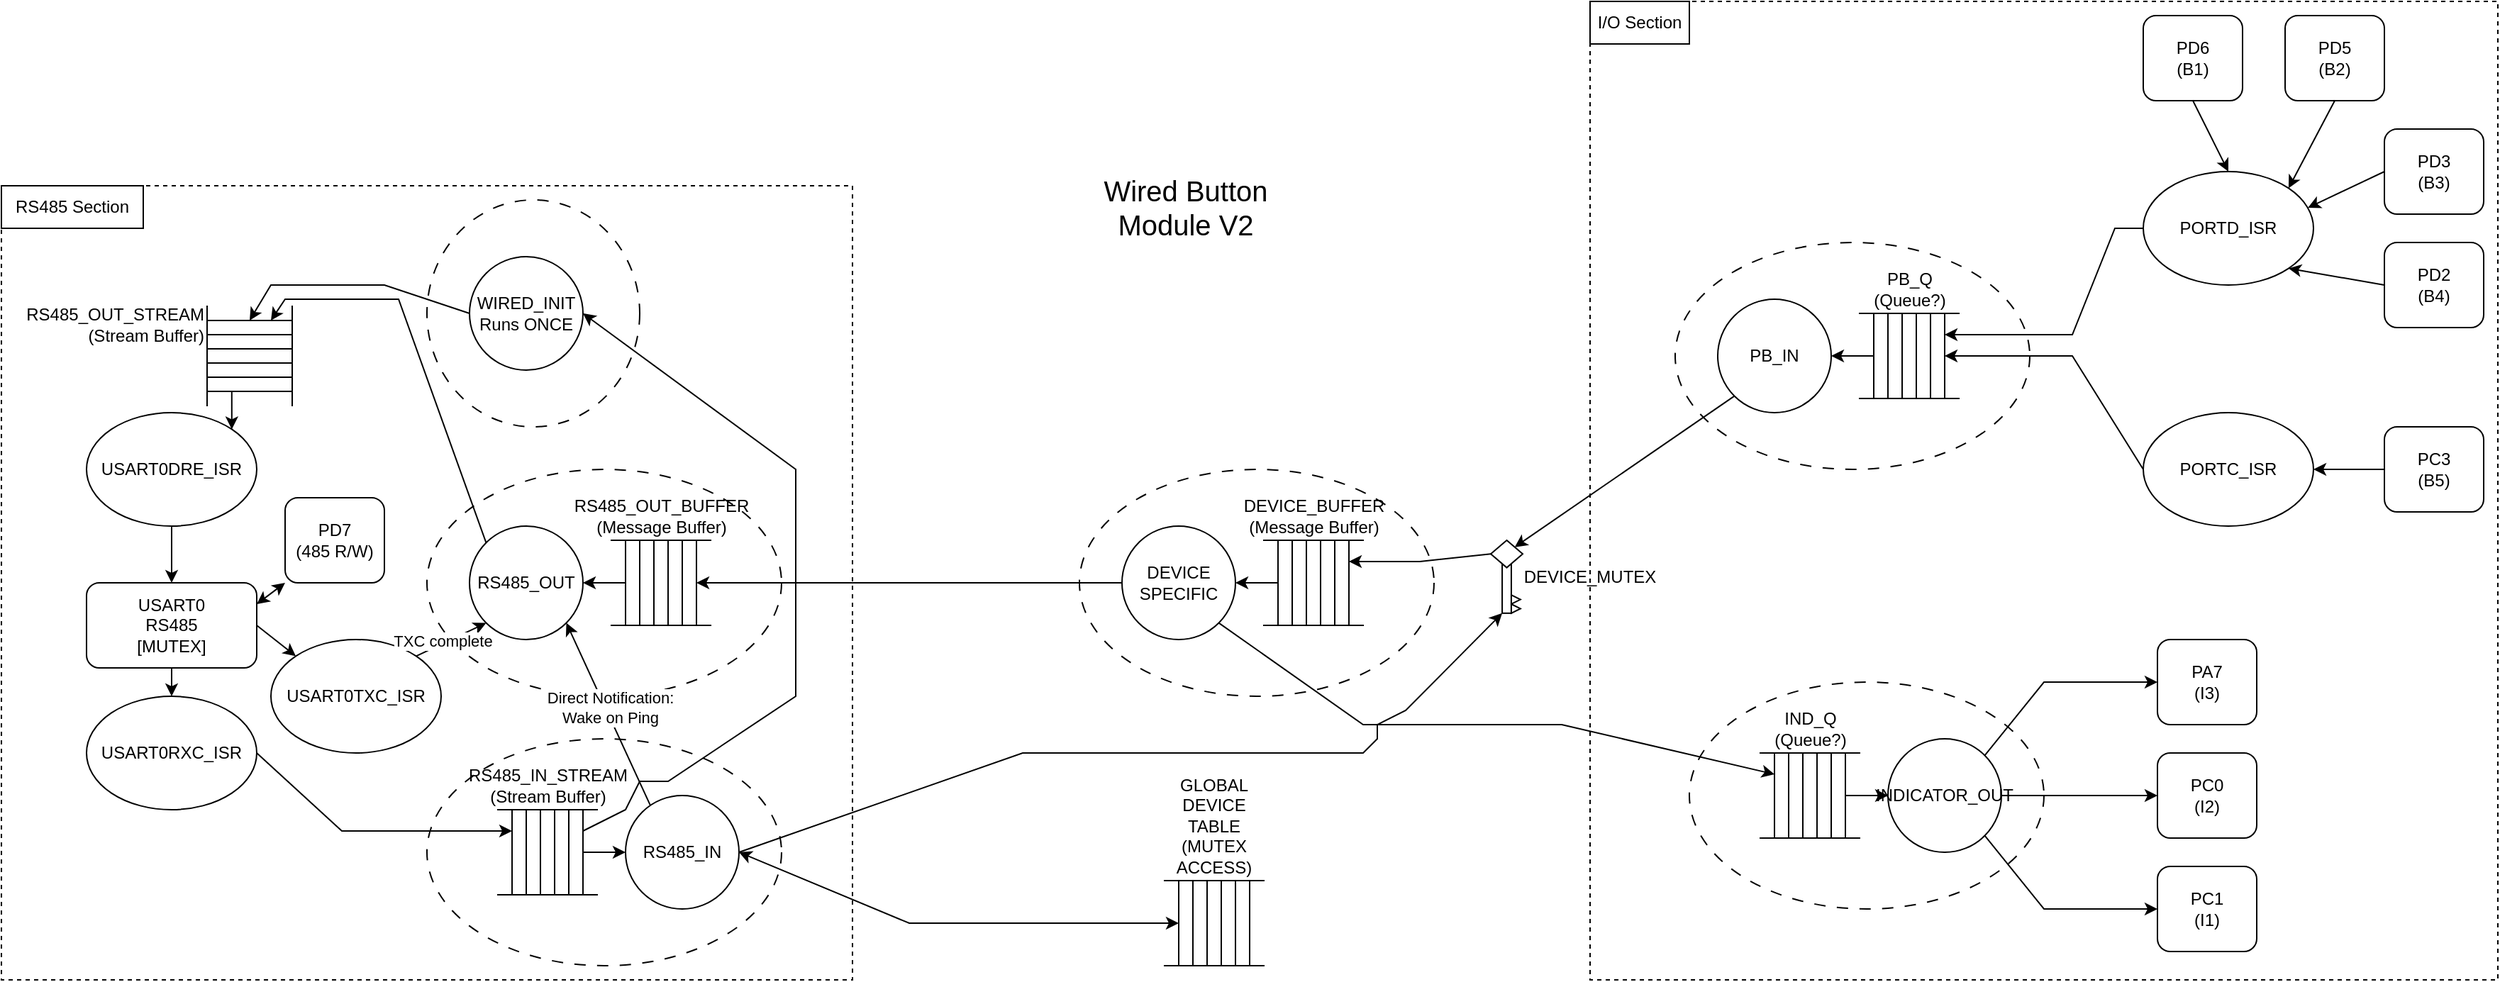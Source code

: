 <mxfile version="24.2.5" type="device">
  <diagram name="Page-1" id="CDOxSwhlgjnc3lKkndTh">
    <mxGraphModel dx="2150" dy="2321" grid="1" gridSize="10" guides="1" tooltips="1" connect="1" arrows="1" fold="1" page="1" pageScale="1" pageWidth="1100" pageHeight="850" math="0" shadow="0">
      <root>
        <mxCell id="0" />
        <mxCell id="1" parent="0" />
        <mxCell id="HfPcpZgXZQoJjn3XZfNg-179" value="" style="rounded=0;whiteSpace=wrap;html=1;fillColor=none;dashed=1;" parent="1" vertex="1">
          <mxGeometry x="1080" y="-930" width="640" height="690" as="geometry" />
        </mxCell>
        <mxCell id="HfPcpZgXZQoJjn3XZfNg-87" value="" style="whiteSpace=wrap;html=1;dashed=1;fillColor=none;" parent="1" vertex="1">
          <mxGeometry x="-40" y="-800" width="600" height="560" as="geometry" />
        </mxCell>
        <mxCell id="HfPcpZgXZQoJjn3XZfNg-63" style="rounded=0;orthogonalLoop=1;jettySize=auto;html=1;exitX=1;exitY=0.5;exitDx=0;exitDy=0;entryX=0;entryY=0;entryDx=0;entryDy=0;" parent="1" source="HfPcpZgXZQoJjn3XZfNg-12" target="HfPcpZgXZQoJjn3XZfNg-62" edge="1">
          <mxGeometry relative="1" as="geometry" />
        </mxCell>
        <mxCell id="HfPcpZgXZQoJjn3XZfNg-12" value="USART0&lt;div&gt;RS485&lt;/div&gt;&lt;div&gt;[MUTEX]&lt;/div&gt;" style="rounded=1;whiteSpace=wrap;html=1;movable=1;resizable=1;rotatable=1;deletable=1;editable=1;locked=0;connectable=1;" parent="1" vertex="1">
          <mxGeometry x="20" y="-520" width="120" height="60" as="geometry" />
        </mxCell>
        <mxCell id="HfPcpZgXZQoJjn3XZfNg-15" value="x" style="group" parent="1" vertex="1" connectable="0">
          <mxGeometry x="260" y="-600" width="250" height="160" as="geometry" />
        </mxCell>
        <mxCell id="HfPcpZgXZQoJjn3XZfNg-1" value="" style="ellipse;whiteSpace=wrap;html=1;dashed=1;dashPattern=8 8;flipH=0;movable=1;resizable=1;rotatable=1;deletable=1;editable=1;locked=0;connectable=1;container=0;" parent="HfPcpZgXZQoJjn3XZfNg-15" vertex="1">
          <mxGeometry width="250" height="160" as="geometry" />
        </mxCell>
        <mxCell id="HfPcpZgXZQoJjn3XZfNg-10" value="RS485_OUT" style="ellipse;whiteSpace=wrap;html=1;aspect=fixed;flipH=0;movable=1;resizable=1;rotatable=1;deletable=1;editable=1;locked=0;connectable=1;container=0;" parent="HfPcpZgXZQoJjn3XZfNg-15" vertex="1">
          <mxGeometry x="30" y="40" width="80" height="80" as="geometry" />
        </mxCell>
        <mxCell id="HfPcpZgXZQoJjn3XZfNg-11" value="" style="endArrow=classic;html=1;rounded=0;movable=1;resizable=1;rotatable=1;deletable=1;editable=1;locked=0;connectable=1;" parent="HfPcpZgXZQoJjn3XZfNg-15" edge="1">
          <mxGeometry width="50" height="50" relative="1" as="geometry">
            <mxPoint x="140" y="80" as="sourcePoint" />
            <mxPoint x="110" y="80" as="targetPoint" />
          </mxGeometry>
        </mxCell>
        <mxCell id="HfPcpZgXZQoJjn3XZfNg-3" value="" style="rounded=0;whiteSpace=wrap;html=1;movable=1;resizable=1;rotatable=1;deletable=1;editable=1;locked=0;connectable=1;container=0;" parent="HfPcpZgXZQoJjn3XZfNg-15" vertex="1">
          <mxGeometry x="140" y="50" width="10" height="60" as="geometry" />
        </mxCell>
        <mxCell id="HfPcpZgXZQoJjn3XZfNg-4" value="" style="rounded=0;whiteSpace=wrap;html=1;movable=1;resizable=1;rotatable=1;deletable=1;editable=1;locked=0;connectable=1;container=0;" parent="HfPcpZgXZQoJjn3XZfNg-15" vertex="1">
          <mxGeometry x="150" y="50" width="10" height="60" as="geometry" />
        </mxCell>
        <mxCell id="HfPcpZgXZQoJjn3XZfNg-5" value="RS485_OUT_BUFFER&lt;br&gt;(Message Buffer&lt;span style=&quot;background-color: initial;&quot;&gt;)&lt;/span&gt;" style="rounded=0;movable=1;resizable=1;rotatable=1;deletable=1;editable=1;locked=0;connectable=1;labelPosition=center;verticalLabelPosition=top;align=center;verticalAlign=bottom;html=1;container=0;" parent="HfPcpZgXZQoJjn3XZfNg-15" vertex="1">
          <mxGeometry x="160" y="50" width="10" height="60" as="geometry" />
        </mxCell>
        <mxCell id="HfPcpZgXZQoJjn3XZfNg-6" value="" style="rounded=0;whiteSpace=wrap;html=1;movable=1;resizable=1;rotatable=1;deletable=1;editable=1;locked=0;connectable=1;container=0;" parent="HfPcpZgXZQoJjn3XZfNg-15" vertex="1">
          <mxGeometry x="170" y="50" width="10" height="60" as="geometry" />
        </mxCell>
        <mxCell id="HfPcpZgXZQoJjn3XZfNg-7" value="" style="rounded=0;whiteSpace=wrap;html=1;movable=1;resizable=1;rotatable=1;deletable=1;editable=1;locked=0;connectable=1;container=0;" parent="HfPcpZgXZQoJjn3XZfNg-15" vertex="1">
          <mxGeometry x="180" y="50" width="10" height="60" as="geometry" />
        </mxCell>
        <mxCell id="HfPcpZgXZQoJjn3XZfNg-8" value="" style="shape=partialRectangle;whiteSpace=wrap;html=1;top=0;bottom=0;fillColor=none;direction=south;movable=1;resizable=1;rotatable=1;deletable=1;editable=1;locked=0;connectable=1;container=0;" parent="HfPcpZgXZQoJjn3XZfNg-15" vertex="1">
          <mxGeometry x="190" y="50" width="10" height="60" as="geometry" />
        </mxCell>
        <mxCell id="HfPcpZgXZQoJjn3XZfNg-9" value="" style="shape=partialRectangle;whiteSpace=wrap;html=1;top=0;bottom=0;fillColor=none;direction=south;movable=1;resizable=1;rotatable=1;deletable=1;editable=1;locked=0;connectable=1;container=0;" parent="HfPcpZgXZQoJjn3XZfNg-15" vertex="1">
          <mxGeometry x="130" y="50" width="10" height="60" as="geometry" />
        </mxCell>
        <mxCell id="HfPcpZgXZQoJjn3XZfNg-16" value="" style="group;flipH=1;" parent="1" vertex="1" connectable="0">
          <mxGeometry x="260" y="-410" width="250" height="160" as="geometry" />
        </mxCell>
        <mxCell id="HfPcpZgXZQoJjn3XZfNg-17" value="" style="ellipse;whiteSpace=wrap;html=1;dashed=1;dashPattern=8 8;flipH=0;movable=1;resizable=1;rotatable=1;deletable=1;editable=1;locked=0;connectable=1;container=0;" parent="HfPcpZgXZQoJjn3XZfNg-16" vertex="1">
          <mxGeometry width="250" height="160" as="geometry" />
        </mxCell>
        <mxCell id="HfPcpZgXZQoJjn3XZfNg-18" value="RS485_IN" style="ellipse;whiteSpace=wrap;html=1;aspect=fixed;flipH=0;movable=1;resizable=1;rotatable=1;deletable=1;editable=1;locked=0;connectable=1;container=0;" parent="HfPcpZgXZQoJjn3XZfNg-16" vertex="1">
          <mxGeometry x="140" y="40" width="80" height="80" as="geometry" />
        </mxCell>
        <mxCell id="HfPcpZgXZQoJjn3XZfNg-19" value="" style="endArrow=classic;html=1;rounded=0;movable=1;resizable=1;rotatable=1;deletable=1;editable=1;locked=0;connectable=1;" parent="HfPcpZgXZQoJjn3XZfNg-16" edge="1">
          <mxGeometry width="50" height="50" relative="1" as="geometry">
            <mxPoint x="110" y="80" as="sourcePoint" />
            <mxPoint x="140" y="80" as="targetPoint" />
          </mxGeometry>
        </mxCell>
        <mxCell id="HfPcpZgXZQoJjn3XZfNg-20" value="" style="rounded=0;whiteSpace=wrap;html=1;movable=1;resizable=1;rotatable=1;deletable=1;editable=1;locked=0;connectable=1;container=0;" parent="HfPcpZgXZQoJjn3XZfNg-16" vertex="1">
          <mxGeometry x="100" y="50" width="10" height="60" as="geometry" />
        </mxCell>
        <mxCell id="HfPcpZgXZQoJjn3XZfNg-21" value="" style="rounded=0;whiteSpace=wrap;html=1;movable=1;resizable=1;rotatable=1;deletable=1;editable=1;locked=0;connectable=1;container=0;" parent="HfPcpZgXZQoJjn3XZfNg-16" vertex="1">
          <mxGeometry x="90" y="50" width="10" height="60" as="geometry" />
        </mxCell>
        <mxCell id="HfPcpZgXZQoJjn3XZfNg-22" value="RS485_IN_STREAM&lt;br&gt;(Stream Buffer&lt;span style=&quot;background-color: initial;&quot;&gt;)&lt;/span&gt;" style="rounded=0;movable=1;resizable=1;rotatable=1;deletable=1;editable=1;locked=0;connectable=1;labelPosition=center;verticalLabelPosition=top;align=center;verticalAlign=bottom;html=1;container=0;" parent="HfPcpZgXZQoJjn3XZfNg-16" vertex="1">
          <mxGeometry x="80" y="50" width="10" height="60" as="geometry" />
        </mxCell>
        <mxCell id="HfPcpZgXZQoJjn3XZfNg-23" value="" style="rounded=0;whiteSpace=wrap;html=1;movable=1;resizable=1;rotatable=1;deletable=1;editable=1;locked=0;connectable=1;container=0;" parent="HfPcpZgXZQoJjn3XZfNg-16" vertex="1">
          <mxGeometry x="70" y="50" width="10" height="60" as="geometry" />
        </mxCell>
        <mxCell id="HfPcpZgXZQoJjn3XZfNg-24" value="" style="rounded=0;whiteSpace=wrap;html=1;movable=1;resizable=1;rotatable=1;deletable=1;editable=1;locked=0;connectable=1;container=0;" parent="HfPcpZgXZQoJjn3XZfNg-16" vertex="1">
          <mxGeometry x="60" y="50" width="10" height="60" as="geometry" />
        </mxCell>
        <mxCell id="HfPcpZgXZQoJjn3XZfNg-25" value="" style="shape=partialRectangle;whiteSpace=wrap;html=1;top=0;bottom=0;fillColor=none;direction=south;movable=1;resizable=1;rotatable=1;deletable=1;editable=1;locked=0;connectable=1;container=0;" parent="HfPcpZgXZQoJjn3XZfNg-16" vertex="1">
          <mxGeometry x="50" y="50" width="10" height="60" as="geometry" />
        </mxCell>
        <mxCell id="HfPcpZgXZQoJjn3XZfNg-26" value="" style="shape=partialRectangle;whiteSpace=wrap;html=1;top=0;bottom=0;fillColor=none;direction=south;movable=1;resizable=1;rotatable=1;deletable=1;editable=1;locked=0;connectable=1;container=0;" parent="HfPcpZgXZQoJjn3XZfNg-16" vertex="1">
          <mxGeometry x="110" y="50" width="10" height="60" as="geometry" />
        </mxCell>
        <mxCell id="HfPcpZgXZQoJjn3XZfNg-38" value="" style="endArrow=classic;html=1;rounded=0;exitX=0.217;exitY=0.084;exitDx=0;exitDy=0;entryX=1;entryY=1;entryDx=0;entryDy=0;exitPerimeter=0;" parent="1" source="HfPcpZgXZQoJjn3XZfNg-18" target="HfPcpZgXZQoJjn3XZfNg-10" edge="1">
          <mxGeometry width="50" height="50" relative="1" as="geometry">
            <mxPoint x="530" y="-420" as="sourcePoint" />
            <mxPoint x="473" y="-450" as="targetPoint" />
          </mxGeometry>
        </mxCell>
        <mxCell id="HfPcpZgXZQoJjn3XZfNg-39" value="Direct Notification:&lt;div&gt;Wake on Ping&lt;/div&gt;" style="edgeLabel;html=1;align=center;verticalAlign=middle;resizable=0;points=[];" parent="HfPcpZgXZQoJjn3XZfNg-38" vertex="1" connectable="0">
          <mxGeometry x="-0.049" relative="1" as="geometry">
            <mxPoint x="-1" y="-8" as="offset" />
          </mxGeometry>
        </mxCell>
        <mxCell id="HfPcpZgXZQoJjn3XZfNg-41" value="" style="group;rotation=-90;" parent="1" vertex="1" connectable="0">
          <mxGeometry x="100" y="-710" width="70" height="60" as="geometry" />
        </mxCell>
        <mxCell id="HfPcpZgXZQoJjn3XZfNg-42" value="" style="rounded=0;whiteSpace=wrap;html=1;movable=1;resizable=1;rotatable=1;deletable=1;editable=1;locked=0;connectable=1;container=0;rotation=-90;" parent="HfPcpZgXZQoJjn3XZfNg-41" vertex="1">
          <mxGeometry x="30" y="20" width="10" height="60" as="geometry" />
        </mxCell>
        <mxCell id="HfPcpZgXZQoJjn3XZfNg-43" value="" style="rounded=0;whiteSpace=wrap;html=1;movable=1;resizable=1;rotatable=1;deletable=1;editable=1;locked=0;connectable=1;container=0;rotation=-90;" parent="HfPcpZgXZQoJjn3XZfNg-41" vertex="1">
          <mxGeometry x="30" y="10" width="10" height="60" as="geometry" />
        </mxCell>
        <mxCell id="HfPcpZgXZQoJjn3XZfNg-44" value="RS485_OUT_STREAM&lt;div&gt;(Stream Buffer)&lt;/div&gt;" style="rounded=0;whiteSpace=wrap;html=1;movable=1;resizable=1;rotatable=1;deletable=1;editable=1;locked=0;connectable=1;labelPosition=left;verticalLabelPosition=top;align=right;verticalAlign=bottom;container=0;rotation=90;horizontal=0;" parent="HfPcpZgXZQoJjn3XZfNg-41" vertex="1">
          <mxGeometry x="30" width="10" height="60" as="geometry" />
        </mxCell>
        <mxCell id="HfPcpZgXZQoJjn3XZfNg-45" value="" style="rounded=0;whiteSpace=wrap;html=1;movable=1;resizable=1;rotatable=1;deletable=1;editable=1;locked=0;connectable=1;container=0;rotation=-90;" parent="HfPcpZgXZQoJjn3XZfNg-41" vertex="1">
          <mxGeometry x="30" y="-10" width="10" height="60" as="geometry" />
        </mxCell>
        <mxCell id="HfPcpZgXZQoJjn3XZfNg-46" value="" style="rounded=0;whiteSpace=wrap;html=1;movable=1;resizable=1;rotatable=1;deletable=1;editable=1;locked=0;connectable=1;container=0;rotation=-90;" parent="HfPcpZgXZQoJjn3XZfNg-41" vertex="1">
          <mxGeometry x="30" y="-20" width="10" height="60" as="geometry" />
        </mxCell>
        <mxCell id="HfPcpZgXZQoJjn3XZfNg-47" value="" style="shape=partialRectangle;whiteSpace=wrap;html=1;top=0;bottom=0;fillColor=none;direction=south;movable=1;resizable=1;rotatable=1;deletable=1;editable=1;locked=0;connectable=1;container=0;rotation=-90;" parent="HfPcpZgXZQoJjn3XZfNg-41" vertex="1">
          <mxGeometry x="30" y="-30" width="10" height="60" as="geometry" />
        </mxCell>
        <mxCell id="HfPcpZgXZQoJjn3XZfNg-48" value="" style="shape=partialRectangle;whiteSpace=wrap;html=1;top=0;bottom=0;fillColor=none;direction=south;movable=1;resizable=1;rotatable=1;deletable=1;editable=1;locked=0;connectable=1;container=0;rotation=-90;" parent="HfPcpZgXZQoJjn3XZfNg-41" vertex="1">
          <mxGeometry x="30" y="30" width="10" height="60" as="geometry" />
        </mxCell>
        <mxCell id="HfPcpZgXZQoJjn3XZfNg-51" style="edgeStyle=orthogonalEdgeStyle;rounded=0;orthogonalLoop=1;jettySize=auto;html=1;exitX=0.5;exitY=1;exitDx=0;exitDy=0;entryX=0.5;entryY=0;entryDx=0;entryDy=0;" parent="1" source="HfPcpZgXZQoJjn3XZfNg-49" target="HfPcpZgXZQoJjn3XZfNg-12" edge="1">
          <mxGeometry relative="1" as="geometry" />
        </mxCell>
        <mxCell id="HfPcpZgXZQoJjn3XZfNg-49" value="USART0DRE_ISR" style="ellipse;whiteSpace=wrap;html=1;movable=1;resizable=1;rotatable=1;deletable=1;editable=1;locked=0;connectable=1;" parent="1" vertex="1">
          <mxGeometry x="20" y="-640" width="120" height="80" as="geometry" />
        </mxCell>
        <mxCell id="HfPcpZgXZQoJjn3XZfNg-50" style="edgeStyle=orthogonalEdgeStyle;rounded=0;orthogonalLoop=1;jettySize=auto;html=1;exitX=0.5;exitY=0;exitDx=0;exitDy=0;entryX=1;entryY=0;entryDx=0;entryDy=0;" parent="1" source="HfPcpZgXZQoJjn3XZfNg-48" target="HfPcpZgXZQoJjn3XZfNg-49" edge="1">
          <mxGeometry relative="1" as="geometry" />
        </mxCell>
        <mxCell id="HfPcpZgXZQoJjn3XZfNg-58" value="" style="endArrow=classic;html=1;rounded=0;exitX=0;exitY=0;exitDx=0;exitDy=0;entryX=0.75;entryY=1;entryDx=0;entryDy=0;" parent="1" source="HfPcpZgXZQoJjn3XZfNg-10" target="HfPcpZgXZQoJjn3XZfNg-47" edge="1">
          <mxGeometry width="50" height="50" relative="1" as="geometry">
            <mxPoint x="300" y="-610" as="sourcePoint" />
            <mxPoint x="210" y="-710" as="targetPoint" />
            <Array as="points">
              <mxPoint x="240" y="-720" />
              <mxPoint x="160" y="-720" />
            </Array>
          </mxGeometry>
        </mxCell>
        <mxCell id="HfPcpZgXZQoJjn3XZfNg-59" value="USART0RXC_ISR" style="ellipse;whiteSpace=wrap;html=1;movable=1;resizable=1;rotatable=1;deletable=1;editable=1;locked=0;connectable=1;" parent="1" vertex="1">
          <mxGeometry x="20" y="-440" width="120" height="80" as="geometry" />
        </mxCell>
        <mxCell id="HfPcpZgXZQoJjn3XZfNg-60" value="" style="endArrow=classic;html=1;rounded=0;exitX=0.5;exitY=1;exitDx=0;exitDy=0;entryX=0.5;entryY=0;entryDx=0;entryDy=0;" parent="1" source="HfPcpZgXZQoJjn3XZfNg-12" target="HfPcpZgXZQoJjn3XZfNg-59" edge="1">
          <mxGeometry width="50" height="50" relative="1" as="geometry">
            <mxPoint x="200" y="-410" as="sourcePoint" />
            <mxPoint x="250" y="-460" as="targetPoint" />
          </mxGeometry>
        </mxCell>
        <mxCell id="HfPcpZgXZQoJjn3XZfNg-61" value="" style="endArrow=classic;html=1;rounded=0;exitX=1;exitY=0.5;exitDx=0;exitDy=0;entryX=0.25;entryY=0;entryDx=0;entryDy=0;" parent="1" source="HfPcpZgXZQoJjn3XZfNg-59" target="HfPcpZgXZQoJjn3XZfNg-25" edge="1">
          <mxGeometry width="50" height="50" relative="1" as="geometry">
            <mxPoint x="200" y="-410" as="sourcePoint" />
            <mxPoint x="250" y="-460" as="targetPoint" />
            <Array as="points">
              <mxPoint x="200" y="-345" />
            </Array>
          </mxGeometry>
        </mxCell>
        <mxCell id="HfPcpZgXZQoJjn3XZfNg-62" value="USART0TXC_ISR" style="ellipse;whiteSpace=wrap;html=1;movable=1;resizable=1;rotatable=1;deletable=1;editable=1;locked=0;connectable=1;" parent="1" vertex="1">
          <mxGeometry x="150" y="-480" width="120" height="80" as="geometry" />
        </mxCell>
        <mxCell id="HfPcpZgXZQoJjn3XZfNg-64" style="rounded=0;orthogonalLoop=1;jettySize=auto;html=1;exitX=1;exitY=0;exitDx=0;exitDy=0;entryX=0;entryY=1;entryDx=0;entryDy=0;" parent="1" source="HfPcpZgXZQoJjn3XZfNg-62" target="HfPcpZgXZQoJjn3XZfNg-10" edge="1">
          <mxGeometry relative="1" as="geometry" />
        </mxCell>
        <mxCell id="HfPcpZgXZQoJjn3XZfNg-66" value="TXC complete" style="edgeLabel;html=1;align=center;verticalAlign=middle;resizable=0;points=[];" parent="HfPcpZgXZQoJjn3XZfNg-64" vertex="1" connectable="0">
          <mxGeometry x="-0.641" relative="1" as="geometry">
            <mxPoint x="9" y="-7" as="offset" />
          </mxGeometry>
        </mxCell>
        <mxCell id="HfPcpZgXZQoJjn3XZfNg-67" value="" style="group" parent="1" vertex="1" connectable="0">
          <mxGeometry x="260" y="-790" width="150" height="160" as="geometry" />
        </mxCell>
        <mxCell id="HfPcpZgXZQoJjn3XZfNg-28" value="" style="ellipse;whiteSpace=wrap;html=1;dashed=1;dashPattern=8 8;flipH=0;movable=1;resizable=1;rotatable=1;deletable=1;editable=1;locked=0;connectable=1;container=0;" parent="HfPcpZgXZQoJjn3XZfNg-67" vertex="1">
          <mxGeometry width="150" height="160" as="geometry" />
        </mxCell>
        <mxCell id="HfPcpZgXZQoJjn3XZfNg-29" value="WIRED_INIT&lt;div&gt;Runs ONCE&lt;/div&gt;" style="ellipse;whiteSpace=wrap;html=1;aspect=fixed;flipH=0;movable=1;resizable=1;rotatable=1;deletable=1;editable=1;locked=0;connectable=1;container=0;" parent="HfPcpZgXZQoJjn3XZfNg-67" vertex="1">
          <mxGeometry x="30" y="40" width="80" height="80" as="geometry" />
        </mxCell>
        <mxCell id="HfPcpZgXZQoJjn3XZfNg-30" value="" style="endArrow=classic;html=1;rounded=0;movable=1;resizable=1;rotatable=1;deletable=1;editable=1;locked=0;connectable=1;exitX=0.25;exitY=1;exitDx=0;exitDy=0;" parent="1" source="HfPcpZgXZQoJjn3XZfNg-26" edge="1">
          <mxGeometry width="50" height="50" relative="1" as="geometry">
            <mxPoint x="520" y="-400" as="sourcePoint" />
            <mxPoint x="370" y="-710" as="targetPoint" />
            <Array as="points">
              <mxPoint x="400" y="-360" />
              <mxPoint x="410" y="-380" />
              <mxPoint x="430" y="-380" />
              <mxPoint x="520" y="-440" />
              <mxPoint x="520" y="-600" />
            </Array>
          </mxGeometry>
        </mxCell>
        <mxCell id="HfPcpZgXZQoJjn3XZfNg-57" style="rounded=0;orthogonalLoop=1;jettySize=auto;html=1;exitX=0;exitY=0.5;exitDx=0;exitDy=0;entryX=0.5;entryY=1;entryDx=0;entryDy=0;" parent="1" source="HfPcpZgXZQoJjn3XZfNg-29" target="HfPcpZgXZQoJjn3XZfNg-47" edge="1">
          <mxGeometry relative="1" as="geometry">
            <Array as="points">
              <mxPoint x="230" y="-730" />
              <mxPoint x="150" y="-730" />
            </Array>
          </mxGeometry>
        </mxCell>
        <mxCell id="HfPcpZgXZQoJjn3XZfNg-88" value="RS485 Section" style="rounded=0;whiteSpace=wrap;html=1;" parent="1" vertex="1">
          <mxGeometry x="-40" y="-800" width="100" height="30" as="geometry" />
        </mxCell>
        <mxCell id="HfPcpZgXZQoJjn3XZfNg-89" value="" style="group" parent="1" vertex="1" connectable="0">
          <mxGeometry x="780" y="-310" width="70" height="60" as="geometry" />
        </mxCell>
        <mxCell id="HfPcpZgXZQoJjn3XZfNg-78" value="" style="rounded=0;whiteSpace=wrap;html=1;movable=1;resizable=1;rotatable=1;deletable=1;editable=1;locked=0;connectable=1;container=0;" parent="HfPcpZgXZQoJjn3XZfNg-89" vertex="1">
          <mxGeometry x="10" width="10" height="60" as="geometry" />
        </mxCell>
        <mxCell id="HfPcpZgXZQoJjn3XZfNg-79" value="" style="rounded=0;whiteSpace=wrap;html=1;movable=1;resizable=1;rotatable=1;deletable=1;editable=1;locked=0;connectable=1;container=0;" parent="HfPcpZgXZQoJjn3XZfNg-89" vertex="1">
          <mxGeometry x="20" width="10" height="60" as="geometry" />
        </mxCell>
        <mxCell id="HfPcpZgXZQoJjn3XZfNg-80" value="GLOBAL DEVICE TABLE&lt;div&gt;(MUTEX ACCESS)&lt;/div&gt;" style="rounded=0;whiteSpace=wrap;html=1;movable=1;resizable=1;rotatable=1;deletable=1;editable=1;locked=0;connectable=1;labelPosition=center;verticalLabelPosition=top;align=center;verticalAlign=bottom;container=0;" parent="HfPcpZgXZQoJjn3XZfNg-89" vertex="1">
          <mxGeometry x="30" width="10" height="60" as="geometry" />
        </mxCell>
        <mxCell id="HfPcpZgXZQoJjn3XZfNg-81" value="" style="rounded=0;whiteSpace=wrap;html=1;movable=1;resizable=1;rotatable=1;deletable=1;editable=1;locked=0;connectable=1;container=0;" parent="HfPcpZgXZQoJjn3XZfNg-89" vertex="1">
          <mxGeometry x="40" width="10" height="60" as="geometry" />
        </mxCell>
        <mxCell id="HfPcpZgXZQoJjn3XZfNg-82" value="" style="rounded=0;whiteSpace=wrap;html=1;movable=1;resizable=1;rotatable=1;deletable=1;editable=1;locked=0;connectable=1;container=0;" parent="HfPcpZgXZQoJjn3XZfNg-89" vertex="1">
          <mxGeometry x="50" width="10" height="60" as="geometry" />
        </mxCell>
        <mxCell id="HfPcpZgXZQoJjn3XZfNg-83" value="" style="shape=partialRectangle;whiteSpace=wrap;html=1;top=0;bottom=0;fillColor=none;direction=south;movable=1;resizable=1;rotatable=1;deletable=1;editable=1;locked=0;connectable=1;container=0;" parent="HfPcpZgXZQoJjn3XZfNg-89" vertex="1">
          <mxGeometry x="60" width="10" height="60" as="geometry" />
        </mxCell>
        <mxCell id="HfPcpZgXZQoJjn3XZfNg-84" value="" style="shape=partialRectangle;whiteSpace=wrap;html=1;top=0;bottom=0;fillColor=none;direction=south;movable=1;resizable=1;rotatable=1;deletable=1;editable=1;locked=0;connectable=1;container=0;" parent="HfPcpZgXZQoJjn3XZfNg-89" vertex="1">
          <mxGeometry width="10" height="60" as="geometry" />
        </mxCell>
        <mxCell id="HfPcpZgXZQoJjn3XZfNg-90" value="" style="group" parent="1" vertex="1" connectable="0">
          <mxGeometry x="720" y="-600" width="250" height="160" as="geometry" />
        </mxCell>
        <mxCell id="HfPcpZgXZQoJjn3XZfNg-91" value="" style="ellipse;whiteSpace=wrap;html=1;dashed=1;dashPattern=8 8;flipH=0;movable=1;resizable=1;rotatable=1;deletable=1;editable=1;locked=0;connectable=1;" parent="HfPcpZgXZQoJjn3XZfNg-90" vertex="1">
          <mxGeometry width="250" height="160" as="geometry" />
        </mxCell>
        <mxCell id="HfPcpZgXZQoJjn3XZfNg-92" value="" style="group;movable=1;resizable=1;rotatable=1;deletable=1;editable=1;locked=0;connectable=1;flipH=0;" parent="HfPcpZgXZQoJjn3XZfNg-90" vertex="1" connectable="0">
          <mxGeometry x="130" y="50" width="70" height="60" as="geometry" />
        </mxCell>
        <mxCell id="HfPcpZgXZQoJjn3XZfNg-93" value="" style="rounded=0;whiteSpace=wrap;html=1;movable=1;resizable=1;rotatable=1;deletable=1;editable=1;locked=0;connectable=1;" parent="HfPcpZgXZQoJjn3XZfNg-92" vertex="1">
          <mxGeometry x="10" width="10" height="60" as="geometry" />
        </mxCell>
        <mxCell id="HfPcpZgXZQoJjn3XZfNg-94" value="" style="rounded=0;whiteSpace=wrap;html=1;movable=1;resizable=1;rotatable=1;deletable=1;editable=1;locked=0;connectable=1;" parent="HfPcpZgXZQoJjn3XZfNg-92" vertex="1">
          <mxGeometry x="20" width="10" height="60" as="geometry" />
        </mxCell>
        <mxCell id="HfPcpZgXZQoJjn3XZfNg-95" value="DEVICE_BUFFER&lt;br&gt;(Message Buffer)" style="rounded=0;movable=1;resizable=1;rotatable=1;deletable=1;editable=1;locked=0;connectable=1;labelPosition=center;verticalLabelPosition=top;align=center;verticalAlign=bottom;html=1;" parent="HfPcpZgXZQoJjn3XZfNg-92" vertex="1">
          <mxGeometry x="30" width="10" height="60" as="geometry" />
        </mxCell>
        <mxCell id="HfPcpZgXZQoJjn3XZfNg-96" value="" style="rounded=0;whiteSpace=wrap;html=1;movable=1;resizable=1;rotatable=1;deletable=1;editable=1;locked=0;connectable=1;" parent="HfPcpZgXZQoJjn3XZfNg-92" vertex="1">
          <mxGeometry x="40" width="10" height="60" as="geometry" />
        </mxCell>
        <mxCell id="HfPcpZgXZQoJjn3XZfNg-97" value="" style="rounded=0;whiteSpace=wrap;html=1;movable=1;resizable=1;rotatable=1;deletable=1;editable=1;locked=0;connectable=1;" parent="HfPcpZgXZQoJjn3XZfNg-92" vertex="1">
          <mxGeometry x="50" width="10" height="60" as="geometry" />
        </mxCell>
        <mxCell id="HfPcpZgXZQoJjn3XZfNg-98" value="" style="shape=partialRectangle;whiteSpace=wrap;html=1;top=0;bottom=0;fillColor=none;direction=south;movable=1;resizable=1;rotatable=1;deletable=1;editable=1;locked=0;connectable=1;" parent="HfPcpZgXZQoJjn3XZfNg-92" vertex="1">
          <mxGeometry x="60" width="10" height="60" as="geometry" />
        </mxCell>
        <mxCell id="HfPcpZgXZQoJjn3XZfNg-99" value="" style="shape=partialRectangle;whiteSpace=wrap;html=1;top=0;bottom=0;fillColor=none;direction=south;movable=1;resizable=1;rotatable=1;deletable=1;editable=1;locked=0;connectable=1;" parent="HfPcpZgXZQoJjn3XZfNg-92" vertex="1">
          <mxGeometry width="10" height="60" as="geometry" />
        </mxCell>
        <mxCell id="HfPcpZgXZQoJjn3XZfNg-100" value="DEVICE SPECIFIC" style="ellipse;whiteSpace=wrap;html=1;aspect=fixed;flipH=0;movable=1;resizable=1;rotatable=1;deletable=1;editable=1;locked=0;connectable=1;" parent="HfPcpZgXZQoJjn3XZfNg-90" vertex="1">
          <mxGeometry x="30" y="40" width="80" height="80" as="geometry" />
        </mxCell>
        <mxCell id="HfPcpZgXZQoJjn3XZfNg-101" value="" style="endArrow=classic;html=1;rounded=0;movable=1;resizable=1;rotatable=1;deletable=1;editable=1;locked=0;connectable=1;" parent="HfPcpZgXZQoJjn3XZfNg-90" edge="1">
          <mxGeometry width="50" height="50" relative="1" as="geometry">
            <mxPoint x="140" y="80" as="sourcePoint" />
            <mxPoint x="110" y="80" as="targetPoint" />
          </mxGeometry>
        </mxCell>
        <mxCell id="HfPcpZgXZQoJjn3XZfNg-102" value="" style="group" parent="1" vertex="1" connectable="0">
          <mxGeometry x="1140" y="-760" width="250" height="160" as="geometry" />
        </mxCell>
        <mxCell id="HfPcpZgXZQoJjn3XZfNg-103" value="" style="ellipse;whiteSpace=wrap;html=1;dashed=1;dashPattern=8 8;flipH=0;movable=1;resizable=1;rotatable=1;deletable=1;editable=1;locked=0;connectable=1;" parent="HfPcpZgXZQoJjn3XZfNg-102" vertex="1">
          <mxGeometry width="250" height="160" as="geometry" />
        </mxCell>
        <mxCell id="HfPcpZgXZQoJjn3XZfNg-104" value="" style="group;movable=1;resizable=1;rotatable=1;deletable=1;editable=1;locked=0;connectable=1;flipH=0;" parent="HfPcpZgXZQoJjn3XZfNg-102" vertex="1" connectable="0">
          <mxGeometry x="130" y="50" width="70" height="60" as="geometry" />
        </mxCell>
        <mxCell id="HfPcpZgXZQoJjn3XZfNg-105" value="" style="rounded=0;whiteSpace=wrap;html=1;movable=1;resizable=1;rotatable=1;deletable=1;editable=1;locked=0;connectable=1;" parent="HfPcpZgXZQoJjn3XZfNg-104" vertex="1">
          <mxGeometry x="10" width="10" height="60" as="geometry" />
        </mxCell>
        <mxCell id="HfPcpZgXZQoJjn3XZfNg-106" value="" style="rounded=0;whiteSpace=wrap;html=1;movable=1;resizable=1;rotatable=1;deletable=1;editable=1;locked=0;connectable=1;" parent="HfPcpZgXZQoJjn3XZfNg-104" vertex="1">
          <mxGeometry x="20" width="10" height="60" as="geometry" />
        </mxCell>
        <mxCell id="HfPcpZgXZQoJjn3XZfNg-107" value="PB_Q&lt;br&gt;(Queue?)" style="rounded=0;movable=1;resizable=1;rotatable=1;deletable=1;editable=1;locked=0;connectable=1;labelPosition=center;verticalLabelPosition=top;align=center;verticalAlign=bottom;html=1;" parent="HfPcpZgXZQoJjn3XZfNg-104" vertex="1">
          <mxGeometry x="30" width="10" height="60" as="geometry" />
        </mxCell>
        <mxCell id="HfPcpZgXZQoJjn3XZfNg-108" value="" style="rounded=0;whiteSpace=wrap;html=1;movable=1;resizable=1;rotatable=1;deletable=1;editable=1;locked=0;connectable=1;" parent="HfPcpZgXZQoJjn3XZfNg-104" vertex="1">
          <mxGeometry x="40" width="10" height="60" as="geometry" />
        </mxCell>
        <mxCell id="HfPcpZgXZQoJjn3XZfNg-109" value="" style="rounded=0;whiteSpace=wrap;html=1;movable=1;resizable=1;rotatable=1;deletable=1;editable=1;locked=0;connectable=1;" parent="HfPcpZgXZQoJjn3XZfNg-104" vertex="1">
          <mxGeometry x="50" width="10" height="60" as="geometry" />
        </mxCell>
        <mxCell id="HfPcpZgXZQoJjn3XZfNg-110" value="" style="shape=partialRectangle;whiteSpace=wrap;html=1;top=0;bottom=0;fillColor=none;direction=south;movable=1;resizable=1;rotatable=1;deletable=1;editable=1;locked=0;connectable=1;" parent="HfPcpZgXZQoJjn3XZfNg-104" vertex="1">
          <mxGeometry x="60" width="10" height="60" as="geometry" />
        </mxCell>
        <mxCell id="HfPcpZgXZQoJjn3XZfNg-111" value="" style="shape=partialRectangle;whiteSpace=wrap;html=1;top=0;bottom=0;fillColor=none;direction=south;movable=1;resizable=1;rotatable=1;deletable=1;editable=1;locked=0;connectable=1;" parent="HfPcpZgXZQoJjn3XZfNg-104" vertex="1">
          <mxGeometry width="10" height="60" as="geometry" />
        </mxCell>
        <mxCell id="HfPcpZgXZQoJjn3XZfNg-112" value="PB_IN" style="ellipse;whiteSpace=wrap;html=1;aspect=fixed;flipH=0;movable=1;resizable=1;rotatable=1;deletable=1;editable=1;locked=0;connectable=1;" parent="HfPcpZgXZQoJjn3XZfNg-102" vertex="1">
          <mxGeometry x="30" y="40" width="80" height="80" as="geometry" />
        </mxCell>
        <mxCell id="HfPcpZgXZQoJjn3XZfNg-113" value="" style="endArrow=classic;html=1;rounded=0;movable=1;resizable=1;rotatable=1;deletable=1;editable=1;locked=0;connectable=1;" parent="HfPcpZgXZQoJjn3XZfNg-102" edge="1">
          <mxGeometry width="50" height="50" relative="1" as="geometry">
            <mxPoint x="140" y="80" as="sourcePoint" />
            <mxPoint x="110" y="80" as="targetPoint" />
          </mxGeometry>
        </mxCell>
        <mxCell id="HfPcpZgXZQoJjn3XZfNg-114" value="" style="group;flipH=1;" parent="1" vertex="1" connectable="0">
          <mxGeometry x="1150" y="-450" width="250" height="160" as="geometry" />
        </mxCell>
        <mxCell id="HfPcpZgXZQoJjn3XZfNg-115" value="" style="ellipse;whiteSpace=wrap;html=1;dashed=1;dashPattern=8 8;flipH=0;movable=1;resizable=1;rotatable=1;deletable=1;editable=1;locked=0;connectable=1;" parent="HfPcpZgXZQoJjn3XZfNg-114" vertex="1">
          <mxGeometry width="250" height="160" as="geometry" />
        </mxCell>
        <mxCell id="HfPcpZgXZQoJjn3XZfNg-116" value="" style="group;movable=1;resizable=1;rotatable=1;deletable=1;editable=1;locked=0;connectable=1;flipH=0;" parent="HfPcpZgXZQoJjn3XZfNg-114" vertex="1" connectable="0">
          <mxGeometry x="50" y="50" width="70" height="60" as="geometry" />
        </mxCell>
        <mxCell id="HfPcpZgXZQoJjn3XZfNg-117" value="" style="rounded=0;whiteSpace=wrap;html=1;movable=1;resizable=1;rotatable=1;deletable=1;editable=1;locked=0;connectable=1;" parent="HfPcpZgXZQoJjn3XZfNg-116" vertex="1">
          <mxGeometry x="10" width="10" height="60" as="geometry" />
        </mxCell>
        <mxCell id="HfPcpZgXZQoJjn3XZfNg-118" value="" style="rounded=0;whiteSpace=wrap;html=1;movable=1;resizable=1;rotatable=1;deletable=1;editable=1;locked=0;connectable=1;" parent="HfPcpZgXZQoJjn3XZfNg-116" vertex="1">
          <mxGeometry x="20" width="10" height="60" as="geometry" />
        </mxCell>
        <mxCell id="HfPcpZgXZQoJjn3XZfNg-119" value="IND_Q&lt;br&gt;(Queue?)" style="rounded=0;movable=1;resizable=1;rotatable=1;deletable=1;editable=1;locked=0;connectable=1;labelPosition=center;verticalLabelPosition=top;align=center;verticalAlign=bottom;html=1;" parent="HfPcpZgXZQoJjn3XZfNg-116" vertex="1">
          <mxGeometry x="30" width="10" height="60" as="geometry" />
        </mxCell>
        <mxCell id="HfPcpZgXZQoJjn3XZfNg-120" value="" style="rounded=0;whiteSpace=wrap;html=1;movable=1;resizable=1;rotatable=1;deletable=1;editable=1;locked=0;connectable=1;" parent="HfPcpZgXZQoJjn3XZfNg-116" vertex="1">
          <mxGeometry x="40" width="10" height="60" as="geometry" />
        </mxCell>
        <mxCell id="HfPcpZgXZQoJjn3XZfNg-121" value="" style="rounded=0;whiteSpace=wrap;html=1;movable=1;resizable=1;rotatable=1;deletable=1;editable=1;locked=0;connectable=1;" parent="HfPcpZgXZQoJjn3XZfNg-116" vertex="1">
          <mxGeometry x="50" width="10" height="60" as="geometry" />
        </mxCell>
        <mxCell id="HfPcpZgXZQoJjn3XZfNg-122" value="" style="shape=partialRectangle;whiteSpace=wrap;html=1;top=0;bottom=0;fillColor=none;direction=south;movable=1;resizable=1;rotatable=1;deletable=1;editable=1;locked=0;connectable=1;" parent="HfPcpZgXZQoJjn3XZfNg-116" vertex="1">
          <mxGeometry x="60" width="10" height="60" as="geometry" />
        </mxCell>
        <mxCell id="HfPcpZgXZQoJjn3XZfNg-123" value="" style="shape=partialRectangle;whiteSpace=wrap;html=1;top=0;bottom=0;fillColor=none;direction=south;movable=1;resizable=1;rotatable=1;deletable=1;editable=1;locked=0;connectable=1;" parent="HfPcpZgXZQoJjn3XZfNg-116" vertex="1">
          <mxGeometry width="10" height="60" as="geometry" />
        </mxCell>
        <mxCell id="HfPcpZgXZQoJjn3XZfNg-124" value="INDICATOR_OUT" style="ellipse;whiteSpace=wrap;html=1;aspect=fixed;flipH=0;movable=1;resizable=1;rotatable=1;deletable=1;editable=1;locked=0;connectable=1;" parent="HfPcpZgXZQoJjn3XZfNg-114" vertex="1">
          <mxGeometry x="140" y="40" width="80" height="80" as="geometry" />
        </mxCell>
        <mxCell id="HfPcpZgXZQoJjn3XZfNg-125" value="" style="endArrow=classic;html=1;rounded=0;movable=1;resizable=1;rotatable=1;deletable=1;editable=1;locked=0;connectable=1;" parent="HfPcpZgXZQoJjn3XZfNg-114" edge="1">
          <mxGeometry width="50" height="50" relative="1" as="geometry">
            <mxPoint x="110" y="80" as="sourcePoint" />
            <mxPoint x="140" y="80" as="targetPoint" />
          </mxGeometry>
        </mxCell>
        <mxCell id="HfPcpZgXZQoJjn3XZfNg-126" value="" style="endArrow=classic;html=1;rounded=0;exitX=0;exitY=0.5;exitDx=0;exitDy=0;entryX=0.5;entryY=1;entryDx=0;entryDy=0;" parent="1" source="HfPcpZgXZQoJjn3XZfNg-100" target="HfPcpZgXZQoJjn3XZfNg-8" edge="1">
          <mxGeometry width="50" height="50" relative="1" as="geometry">
            <mxPoint x="630" y="-460" as="sourcePoint" />
            <mxPoint x="680" y="-510" as="targetPoint" />
          </mxGeometry>
        </mxCell>
        <mxCell id="HfPcpZgXZQoJjn3XZfNg-128" value="" style="group" parent="1" vertex="1" connectable="0">
          <mxGeometry x="1010" y="-550" width="22.5" height="51.43" as="geometry" />
        </mxCell>
        <mxCell id="HfPcpZgXZQoJjn3XZfNg-129" value="" style="rounded=0;whiteSpace=wrap;html=1;movable=1;resizable=1;rotatable=1;deletable=1;editable=1;locked=0;connectable=1;container=0;" parent="HfPcpZgXZQoJjn3XZfNg-128" vertex="1">
          <mxGeometry x="8.036" y="12.857" width="6.429" height="38.572" as="geometry" />
        </mxCell>
        <mxCell id="HfPcpZgXZQoJjn3XZfNg-130" value="" style="rhombus;whiteSpace=wrap;html=1;movable=1;resizable=1;rotatable=1;deletable=1;editable=1;locked=0;connectable=1;container=0;" parent="HfPcpZgXZQoJjn3XZfNg-128" vertex="1">
          <mxGeometry width="22.5" height="19.286" as="geometry" />
        </mxCell>
        <mxCell id="HfPcpZgXZQoJjn3XZfNg-131" value="" style="triangle;whiteSpace=wrap;html=1;movable=1;resizable=1;rotatable=1;deletable=1;editable=1;locked=0;connectable=1;container=0;" parent="HfPcpZgXZQoJjn3XZfNg-128" vertex="1">
          <mxGeometry x="14.464" y="45.001" width="6.429" height="6.429" as="geometry" />
        </mxCell>
        <mxCell id="HfPcpZgXZQoJjn3XZfNg-132" value="" style="triangle;whiteSpace=wrap;html=1;movable=1;resizable=1;rotatable=1;deletable=1;editable=1;locked=0;connectable=1;container=0;" parent="HfPcpZgXZQoJjn3XZfNg-128" vertex="1">
          <mxGeometry x="14.464" y="38.572" width="6.429" height="6.429" as="geometry" />
        </mxCell>
        <mxCell id="HfPcpZgXZQoJjn3XZfNg-137" style="rounded=0;orthogonalLoop=1;jettySize=auto;html=1;exitX=0;exitY=1;exitDx=0;exitDy=0;entryX=1;entryY=0;entryDx=0;entryDy=0;" parent="1" source="HfPcpZgXZQoJjn3XZfNg-112" target="HfPcpZgXZQoJjn3XZfNg-130" edge="1">
          <mxGeometry relative="1" as="geometry" />
        </mxCell>
        <mxCell id="HfPcpZgXZQoJjn3XZfNg-138" value="" style="endArrow=classic;html=1;rounded=0;exitX=1;exitY=0.5;exitDx=0;exitDy=0;entryX=0;entryY=1;entryDx=0;entryDy=0;" parent="1" source="HfPcpZgXZQoJjn3XZfNg-18" target="HfPcpZgXZQoJjn3XZfNg-129" edge="1">
          <mxGeometry width="50" height="50" relative="1" as="geometry">
            <mxPoint x="880" y="-440" as="sourcePoint" />
            <mxPoint x="930" y="-490" as="targetPoint" />
            <Array as="points">
              <mxPoint x="680" y="-400" />
              <mxPoint x="920" y="-400" />
              <mxPoint x="930" y="-410" />
              <mxPoint x="930" y="-420" />
              <mxPoint x="950" y="-430" />
            </Array>
          </mxGeometry>
        </mxCell>
        <mxCell id="HfPcpZgXZQoJjn3XZfNg-139" value="" style="endArrow=classic;html=1;rounded=0;exitX=0;exitY=0.5;exitDx=0;exitDy=0;entryX=0.25;entryY=1;entryDx=0;entryDy=0;" parent="1" source="HfPcpZgXZQoJjn3XZfNg-130" target="HfPcpZgXZQoJjn3XZfNg-98" edge="1">
          <mxGeometry width="50" height="50" relative="1" as="geometry">
            <mxPoint x="950" y="-420" as="sourcePoint" />
            <mxPoint x="1000" y="-470" as="targetPoint" />
            <Array as="points">
              <mxPoint x="960" y="-535" />
            </Array>
          </mxGeometry>
        </mxCell>
        <mxCell id="HfPcpZgXZQoJjn3XZfNg-154" value="" style="endArrow=classic;html=1;rounded=0;exitX=1;exitY=1;exitDx=0;exitDy=0;entryX=0.25;entryY=0;entryDx=0;entryDy=0;" parent="1" source="HfPcpZgXZQoJjn3XZfNg-100" target="HfPcpZgXZQoJjn3XZfNg-123" edge="1">
          <mxGeometry width="50" height="50" relative="1" as="geometry">
            <mxPoint x="990" y="-440" as="sourcePoint" />
            <mxPoint x="1040" y="-420" as="targetPoint" />
            <Array as="points">
              <mxPoint x="920" y="-420" />
              <mxPoint x="1060" y="-420" />
            </Array>
          </mxGeometry>
        </mxCell>
        <mxCell id="HfPcpZgXZQoJjn3XZfNg-155" value="DEVICE_MUTEX" style="text;html=1;align=center;verticalAlign=middle;whiteSpace=wrap;rounded=0;" parent="1" vertex="1">
          <mxGeometry x="1050" y="-539.28" width="60" height="30" as="geometry" />
        </mxCell>
        <mxCell id="HfPcpZgXZQoJjn3XZfNg-156" value="PD6&lt;div&gt;(B1)&lt;/div&gt;" style="rounded=1;whiteSpace=wrap;html=1;movable=1;resizable=1;rotatable=1;deletable=1;editable=1;locked=0;connectable=1;" parent="1" vertex="1">
          <mxGeometry x="1470" y="-920" width="70" height="60" as="geometry" />
        </mxCell>
        <mxCell id="HfPcpZgXZQoJjn3XZfNg-157" value="PD5&lt;div&gt;(B2)&lt;/div&gt;" style="rounded=1;whiteSpace=wrap;html=1;movable=1;resizable=1;rotatable=1;deletable=1;editable=1;locked=0;connectable=1;" parent="1" vertex="1">
          <mxGeometry x="1570" y="-920" width="70" height="60" as="geometry" />
        </mxCell>
        <mxCell id="HfPcpZgXZQoJjn3XZfNg-158" value="PD3&lt;div&gt;(B3)&lt;/div&gt;" style="rounded=1;whiteSpace=wrap;html=1;movable=1;resizable=1;rotatable=1;deletable=1;editable=1;locked=0;connectable=1;" parent="1" vertex="1">
          <mxGeometry x="1640" y="-840" width="70" height="60" as="geometry" />
        </mxCell>
        <mxCell id="HfPcpZgXZQoJjn3XZfNg-159" value="PD2&lt;div&gt;(B4)&lt;/div&gt;" style="rounded=1;whiteSpace=wrap;html=1;movable=1;resizable=1;rotatable=1;deletable=1;editable=1;locked=0;connectable=1;" parent="1" vertex="1">
          <mxGeometry x="1640" y="-760" width="70" height="60" as="geometry" />
        </mxCell>
        <mxCell id="HfPcpZgXZQoJjn3XZfNg-160" value="PORTD_ISR" style="ellipse;whiteSpace=wrap;html=1;movable=1;resizable=1;rotatable=1;deletable=1;editable=1;locked=0;connectable=1;" parent="1" vertex="1">
          <mxGeometry x="1470" y="-810" width="120" height="80" as="geometry" />
        </mxCell>
        <mxCell id="HfPcpZgXZQoJjn3XZfNg-164" style="rounded=0;orthogonalLoop=1;jettySize=auto;html=1;exitX=0;exitY=0.5;exitDx=0;exitDy=0;entryX=0.5;entryY=1;entryDx=0;entryDy=0;" parent="1" source="HfPcpZgXZQoJjn3XZfNg-161" target="HfPcpZgXZQoJjn3XZfNg-110" edge="1">
          <mxGeometry relative="1" as="geometry">
            <Array as="points">
              <mxPoint x="1420" y="-680" />
            </Array>
          </mxGeometry>
        </mxCell>
        <mxCell id="HfPcpZgXZQoJjn3XZfNg-161" value="PORTC_ISR" style="ellipse;whiteSpace=wrap;html=1;movable=1;resizable=1;rotatable=1;deletable=1;editable=1;locked=0;connectable=1;" parent="1" vertex="1">
          <mxGeometry x="1470" y="-640" width="120" height="80" as="geometry" />
        </mxCell>
        <mxCell id="HfPcpZgXZQoJjn3XZfNg-163" style="edgeStyle=orthogonalEdgeStyle;rounded=0;orthogonalLoop=1;jettySize=auto;html=1;exitX=0;exitY=0.5;exitDx=0;exitDy=0;entryX=1;entryY=0.5;entryDx=0;entryDy=0;" parent="1" source="HfPcpZgXZQoJjn3XZfNg-162" target="HfPcpZgXZQoJjn3XZfNg-161" edge="1">
          <mxGeometry relative="1" as="geometry" />
        </mxCell>
        <mxCell id="HfPcpZgXZQoJjn3XZfNg-162" value="PC3&lt;div&gt;(B5)&lt;/div&gt;" style="rounded=1;whiteSpace=wrap;html=1;movable=1;resizable=1;rotatable=1;deletable=1;editable=1;locked=0;connectable=1;" parent="1" vertex="1">
          <mxGeometry x="1640" y="-630" width="70" height="60" as="geometry" />
        </mxCell>
        <mxCell id="HfPcpZgXZQoJjn3XZfNg-165" value="" style="endArrow=classic;html=1;rounded=0;exitX=0;exitY=0.5;exitDx=0;exitDy=0;entryX=1;entryY=1;entryDx=0;entryDy=0;" parent="1" source="HfPcpZgXZQoJjn3XZfNg-159" target="HfPcpZgXZQoJjn3XZfNg-160" edge="1">
          <mxGeometry width="50" height="50" relative="1" as="geometry">
            <mxPoint x="1450" y="-750" as="sourcePoint" />
            <mxPoint x="1500" y="-800" as="targetPoint" />
          </mxGeometry>
        </mxCell>
        <mxCell id="HfPcpZgXZQoJjn3XZfNg-166" value="" style="endArrow=classic;html=1;rounded=0;exitX=0;exitY=0.5;exitDx=0;exitDy=0;entryX=0.967;entryY=0.319;entryDx=0;entryDy=0;entryPerimeter=0;" parent="1" source="HfPcpZgXZQoJjn3XZfNg-158" target="HfPcpZgXZQoJjn3XZfNg-160" edge="1">
          <mxGeometry width="50" height="50" relative="1" as="geometry">
            <mxPoint x="1510" y="-690" as="sourcePoint" />
            <mxPoint x="1560" y="-740" as="targetPoint" />
          </mxGeometry>
        </mxCell>
        <mxCell id="HfPcpZgXZQoJjn3XZfNg-167" value="" style="endArrow=classic;html=1;rounded=0;exitX=0.5;exitY=1;exitDx=0;exitDy=0;entryX=1;entryY=0;entryDx=0;entryDy=0;" parent="1" source="HfPcpZgXZQoJjn3XZfNg-157" target="HfPcpZgXZQoJjn3XZfNg-160" edge="1">
          <mxGeometry width="50" height="50" relative="1" as="geometry">
            <mxPoint x="1510" y="-790" as="sourcePoint" />
            <mxPoint x="1560" y="-840" as="targetPoint" />
          </mxGeometry>
        </mxCell>
        <mxCell id="HfPcpZgXZQoJjn3XZfNg-168" value="" style="endArrow=classic;html=1;rounded=0;exitX=0.5;exitY=1;exitDx=0;exitDy=0;entryX=0.5;entryY=0;entryDx=0;entryDy=0;" parent="1" source="HfPcpZgXZQoJjn3XZfNg-156" target="HfPcpZgXZQoJjn3XZfNg-160" edge="1">
          <mxGeometry width="50" height="50" relative="1" as="geometry">
            <mxPoint x="1510" y="-790" as="sourcePoint" />
            <mxPoint x="1560" y="-840" as="targetPoint" />
          </mxGeometry>
        </mxCell>
        <mxCell id="HfPcpZgXZQoJjn3XZfNg-171" value="" style="endArrow=classic;html=1;rounded=0;exitX=0;exitY=0.5;exitDx=0;exitDy=0;entryX=0.25;entryY=1;entryDx=0;entryDy=0;" parent="1" source="HfPcpZgXZQoJjn3XZfNg-160" target="HfPcpZgXZQoJjn3XZfNg-110" edge="1">
          <mxGeometry width="50" height="50" relative="1" as="geometry">
            <mxPoint x="1450" y="-800" as="sourcePoint" />
            <mxPoint x="1500" y="-850" as="targetPoint" />
            <Array as="points">
              <mxPoint x="1450" y="-770" />
              <mxPoint x="1420" y="-695" />
            </Array>
          </mxGeometry>
        </mxCell>
        <mxCell id="HfPcpZgXZQoJjn3XZfNg-173" value="&lt;div&gt;PA7&lt;/div&gt;&lt;div&gt;(I3)&lt;/div&gt;" style="rounded=1;whiteSpace=wrap;html=1;movable=1;resizable=1;rotatable=1;deletable=1;editable=1;locked=0;connectable=1;" parent="1" vertex="1">
          <mxGeometry x="1480" y="-480" width="70" height="60" as="geometry" />
        </mxCell>
        <mxCell id="HfPcpZgXZQoJjn3XZfNg-174" value="PC0&lt;div&gt;(I2)&lt;/div&gt;" style="rounded=1;whiteSpace=wrap;html=1;movable=1;resizable=1;rotatable=1;deletable=1;editable=1;locked=0;connectable=1;" parent="1" vertex="1">
          <mxGeometry x="1480" y="-400" width="70" height="60" as="geometry" />
        </mxCell>
        <mxCell id="HfPcpZgXZQoJjn3XZfNg-175" value="PC1&lt;div&gt;(I1)&lt;/div&gt;" style="rounded=1;whiteSpace=wrap;html=1;movable=1;resizable=1;rotatable=1;deletable=1;editable=1;locked=0;connectable=1;" parent="1" vertex="1">
          <mxGeometry x="1480" y="-320" width="70" height="60" as="geometry" />
        </mxCell>
        <mxCell id="HfPcpZgXZQoJjn3XZfNg-176" value="" style="endArrow=classic;html=1;rounded=0;exitX=1;exitY=0;exitDx=0;exitDy=0;entryX=0;entryY=0.5;entryDx=0;entryDy=0;" parent="1" source="HfPcpZgXZQoJjn3XZfNg-124" target="HfPcpZgXZQoJjn3XZfNg-173" edge="1">
          <mxGeometry width="50" height="50" relative="1" as="geometry">
            <mxPoint x="1350" y="-370" as="sourcePoint" />
            <mxPoint x="1400" y="-420" as="targetPoint" />
            <Array as="points">
              <mxPoint x="1400" y="-450" />
            </Array>
          </mxGeometry>
        </mxCell>
        <mxCell id="HfPcpZgXZQoJjn3XZfNg-177" value="" style="endArrow=classic;html=1;rounded=0;exitX=1;exitY=0.5;exitDx=0;exitDy=0;entryX=0;entryY=0.5;entryDx=0;entryDy=0;" parent="1" source="HfPcpZgXZQoJjn3XZfNg-124" target="HfPcpZgXZQoJjn3XZfNg-174" edge="1">
          <mxGeometry width="50" height="50" relative="1" as="geometry">
            <mxPoint x="1350" y="-370" as="sourcePoint" />
            <mxPoint x="1400" y="-420" as="targetPoint" />
          </mxGeometry>
        </mxCell>
        <mxCell id="HfPcpZgXZQoJjn3XZfNg-178" value="" style="endArrow=classic;html=1;rounded=0;exitX=1;exitY=1;exitDx=0;exitDy=0;entryX=0;entryY=0.5;entryDx=0;entryDy=0;" parent="1" source="HfPcpZgXZQoJjn3XZfNg-124" target="HfPcpZgXZQoJjn3XZfNg-175" edge="1">
          <mxGeometry width="50" height="50" relative="1" as="geometry">
            <mxPoint x="1350" y="-370" as="sourcePoint" />
            <mxPoint x="1400" y="-420" as="targetPoint" />
            <Array as="points">
              <mxPoint x="1400" y="-290" />
            </Array>
          </mxGeometry>
        </mxCell>
        <mxCell id="HfPcpZgXZQoJjn3XZfNg-180" value="I/O Section" style="text;html=1;align=center;verticalAlign=middle;whiteSpace=wrap;rounded=0;strokeColor=default;" parent="1" vertex="1">
          <mxGeometry x="1080" y="-930" width="70" height="30" as="geometry" />
        </mxCell>
        <mxCell id="HfPcpZgXZQoJjn3XZfNg-181" value="Wired Button Module V2" style="text;html=1;align=center;verticalAlign=middle;whiteSpace=wrap;rounded=0;fontSize=20;" parent="1" vertex="1">
          <mxGeometry x="720" y="-800" width="150" height="30" as="geometry" />
        </mxCell>
        <mxCell id="_2x9L_KMr5DSTee8zxcG-1" style="rounded=0;orthogonalLoop=1;jettySize=auto;html=1;exitX=1;exitY=0.5;exitDx=0;exitDy=0;entryX=0.5;entryY=0;entryDx=0;entryDy=0;startArrow=classic;startFill=1;" parent="1" source="HfPcpZgXZQoJjn3XZfNg-18" target="HfPcpZgXZQoJjn3XZfNg-84" edge="1">
          <mxGeometry relative="1" as="geometry">
            <Array as="points">
              <mxPoint x="600" y="-280" />
            </Array>
          </mxGeometry>
        </mxCell>
        <mxCell id="kxTHFo6zUnrp0-qH8njb-1" value="PD7&lt;div&gt;(485 R/W)&lt;/div&gt;" style="rounded=1;whiteSpace=wrap;html=1;movable=1;resizable=1;rotatable=1;deletable=1;editable=1;locked=0;connectable=1;" parent="1" vertex="1">
          <mxGeometry x="160" y="-580" width="70" height="60" as="geometry" />
        </mxCell>
        <mxCell id="kxTHFo6zUnrp0-qH8njb-2" value="" style="endArrow=classic;html=1;rounded=0;exitX=0;exitY=1;exitDx=0;exitDy=0;entryX=1;entryY=0.25;entryDx=0;entryDy=0;startArrow=classic;startFill=1;" parent="1" source="kxTHFo6zUnrp0-qH8njb-1" target="HfPcpZgXZQoJjn3XZfNg-12" edge="1">
          <mxGeometry width="50" height="50" relative="1" as="geometry">
            <mxPoint x="330" y="-480" as="sourcePoint" />
            <mxPoint x="380" y="-530" as="targetPoint" />
          </mxGeometry>
        </mxCell>
      </root>
    </mxGraphModel>
  </diagram>
</mxfile>
